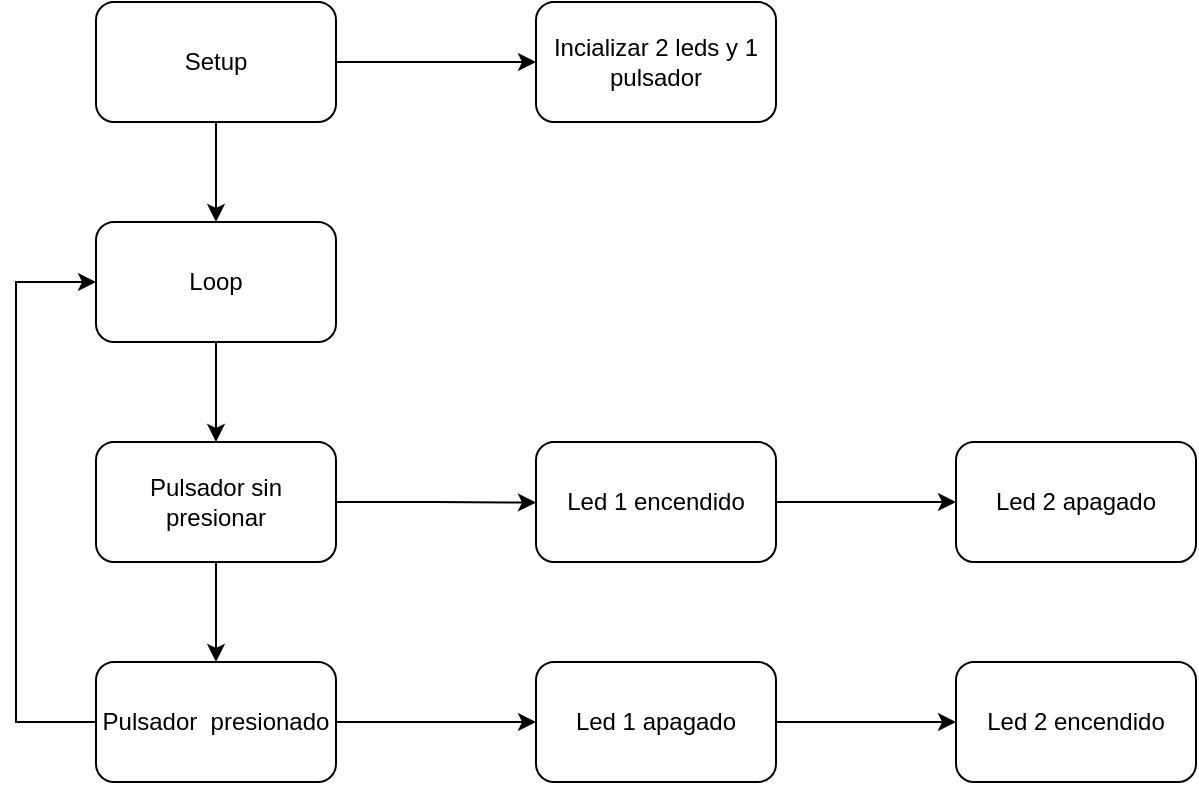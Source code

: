 <mxfile version="13.7.5" type="github">
  <diagram id="A26aIaMKe4SdZcCCRBEv" name="Page-1">
    <mxGraphModel dx="1718" dy="659" grid="1" gridSize="10" guides="1" tooltips="1" connect="1" arrows="1" fold="1" page="1" pageScale="1" pageWidth="827" pageHeight="1169" math="0" shadow="0">
      <root>
        <mxCell id="0" />
        <mxCell id="1" parent="0" />
        <mxCell id="1FMHLj4sgHna_qV8E3IX-2" style="edgeStyle=orthogonalEdgeStyle;rounded=0;orthogonalLoop=1;jettySize=auto;html=1;" edge="1" parent="1" source="1FMHLj4sgHna_qV8E3IX-1">
          <mxGeometry relative="1" as="geometry">
            <mxPoint x="440" y="130" as="targetPoint" />
          </mxGeometry>
        </mxCell>
        <mxCell id="1FMHLj4sgHna_qV8E3IX-4" style="edgeStyle=orthogonalEdgeStyle;rounded=0;orthogonalLoop=1;jettySize=auto;html=1;" edge="1" parent="1" source="1FMHLj4sgHna_qV8E3IX-1">
          <mxGeometry relative="1" as="geometry">
            <mxPoint x="280" y="210" as="targetPoint" />
          </mxGeometry>
        </mxCell>
        <mxCell id="1FMHLj4sgHna_qV8E3IX-1" value="Setup" style="rounded=1;whiteSpace=wrap;html=1;" vertex="1" parent="1">
          <mxGeometry x="220" y="100" width="120" height="60" as="geometry" />
        </mxCell>
        <mxCell id="1FMHLj4sgHna_qV8E3IX-3" value="Incializar 2 leds y 1 pulsador" style="rounded=1;whiteSpace=wrap;html=1;" vertex="1" parent="1">
          <mxGeometry x="440" y="100" width="120" height="60" as="geometry" />
        </mxCell>
        <mxCell id="1FMHLj4sgHna_qV8E3IX-6" style="edgeStyle=orthogonalEdgeStyle;rounded=0;orthogonalLoop=1;jettySize=auto;html=1;" edge="1" parent="1" source="1FMHLj4sgHna_qV8E3IX-5">
          <mxGeometry relative="1" as="geometry">
            <mxPoint x="280" y="320" as="targetPoint" />
          </mxGeometry>
        </mxCell>
        <mxCell id="1FMHLj4sgHna_qV8E3IX-5" value="Loop" style="rounded=1;whiteSpace=wrap;html=1;" vertex="1" parent="1">
          <mxGeometry x="220" y="210" width="120" height="60" as="geometry" />
        </mxCell>
        <mxCell id="1FMHLj4sgHna_qV8E3IX-8" style="edgeStyle=orthogonalEdgeStyle;rounded=0;orthogonalLoop=1;jettySize=auto;html=1;exitX=1;exitY=0.5;exitDx=0;exitDy=0;" edge="1" parent="1" source="1FMHLj4sgHna_qV8E3IX-7">
          <mxGeometry relative="1" as="geometry">
            <mxPoint x="440" y="350.286" as="targetPoint" />
          </mxGeometry>
        </mxCell>
        <mxCell id="1FMHLj4sgHna_qV8E3IX-12" style="edgeStyle=orthogonalEdgeStyle;rounded=0;orthogonalLoop=1;jettySize=auto;html=1;" edge="1" parent="1" source="1FMHLj4sgHna_qV8E3IX-7">
          <mxGeometry relative="1" as="geometry">
            <mxPoint x="280" y="430" as="targetPoint" />
          </mxGeometry>
        </mxCell>
        <mxCell id="1FMHLj4sgHna_qV8E3IX-7" value="Pulsador sin presionar" style="rounded=1;whiteSpace=wrap;html=1;" vertex="1" parent="1">
          <mxGeometry x="220" y="320" width="120" height="60" as="geometry" />
        </mxCell>
        <mxCell id="1FMHLj4sgHna_qV8E3IX-10" style="edgeStyle=orthogonalEdgeStyle;rounded=0;orthogonalLoop=1;jettySize=auto;html=1;" edge="1" parent="1" source="1FMHLj4sgHna_qV8E3IX-9">
          <mxGeometry relative="1" as="geometry">
            <mxPoint x="650" y="350" as="targetPoint" />
          </mxGeometry>
        </mxCell>
        <mxCell id="1FMHLj4sgHna_qV8E3IX-9" value="Led 1 encendido" style="rounded=1;whiteSpace=wrap;html=1;" vertex="1" parent="1">
          <mxGeometry x="440" y="320" width="120" height="60" as="geometry" />
        </mxCell>
        <mxCell id="1FMHLj4sgHna_qV8E3IX-11" value="Led 2 apagado" style="rounded=1;whiteSpace=wrap;html=1;" vertex="1" parent="1">
          <mxGeometry x="650" y="320" width="120" height="60" as="geometry" />
        </mxCell>
        <mxCell id="1FMHLj4sgHna_qV8E3IX-14" style="edgeStyle=orthogonalEdgeStyle;rounded=0;orthogonalLoop=1;jettySize=auto;html=1;" edge="1" parent="1" source="1FMHLj4sgHna_qV8E3IX-13">
          <mxGeometry relative="1" as="geometry">
            <mxPoint x="440" y="460" as="targetPoint" />
          </mxGeometry>
        </mxCell>
        <mxCell id="1FMHLj4sgHna_qV8E3IX-18" style="edgeStyle=orthogonalEdgeStyle;rounded=0;orthogonalLoop=1;jettySize=auto;html=1;entryX=0;entryY=0.5;entryDx=0;entryDy=0;" edge="1" parent="1" source="1FMHLj4sgHna_qV8E3IX-13" target="1FMHLj4sgHna_qV8E3IX-5">
          <mxGeometry relative="1" as="geometry">
            <Array as="points">
              <mxPoint x="180" y="460" />
              <mxPoint x="180" y="240" />
            </Array>
          </mxGeometry>
        </mxCell>
        <mxCell id="1FMHLj4sgHna_qV8E3IX-13" value="Pulsador&amp;nbsp; presionado" style="rounded=1;whiteSpace=wrap;html=1;" vertex="1" parent="1">
          <mxGeometry x="220" y="430" width="120" height="60" as="geometry" />
        </mxCell>
        <mxCell id="1FMHLj4sgHna_qV8E3IX-17" style="edgeStyle=orthogonalEdgeStyle;rounded=0;orthogonalLoop=1;jettySize=auto;html=1;entryX=0;entryY=0.5;entryDx=0;entryDy=0;" edge="1" parent="1" source="1FMHLj4sgHna_qV8E3IX-15" target="1FMHLj4sgHna_qV8E3IX-16">
          <mxGeometry relative="1" as="geometry" />
        </mxCell>
        <mxCell id="1FMHLj4sgHna_qV8E3IX-15" value="Led 1 apagado" style="rounded=1;whiteSpace=wrap;html=1;" vertex="1" parent="1">
          <mxGeometry x="440" y="430" width="120" height="60" as="geometry" />
        </mxCell>
        <mxCell id="1FMHLj4sgHna_qV8E3IX-16" value="Led 2 encendido" style="rounded=1;whiteSpace=wrap;html=1;" vertex="1" parent="1">
          <mxGeometry x="650" y="430" width="120" height="60" as="geometry" />
        </mxCell>
      </root>
    </mxGraphModel>
  </diagram>
</mxfile>
